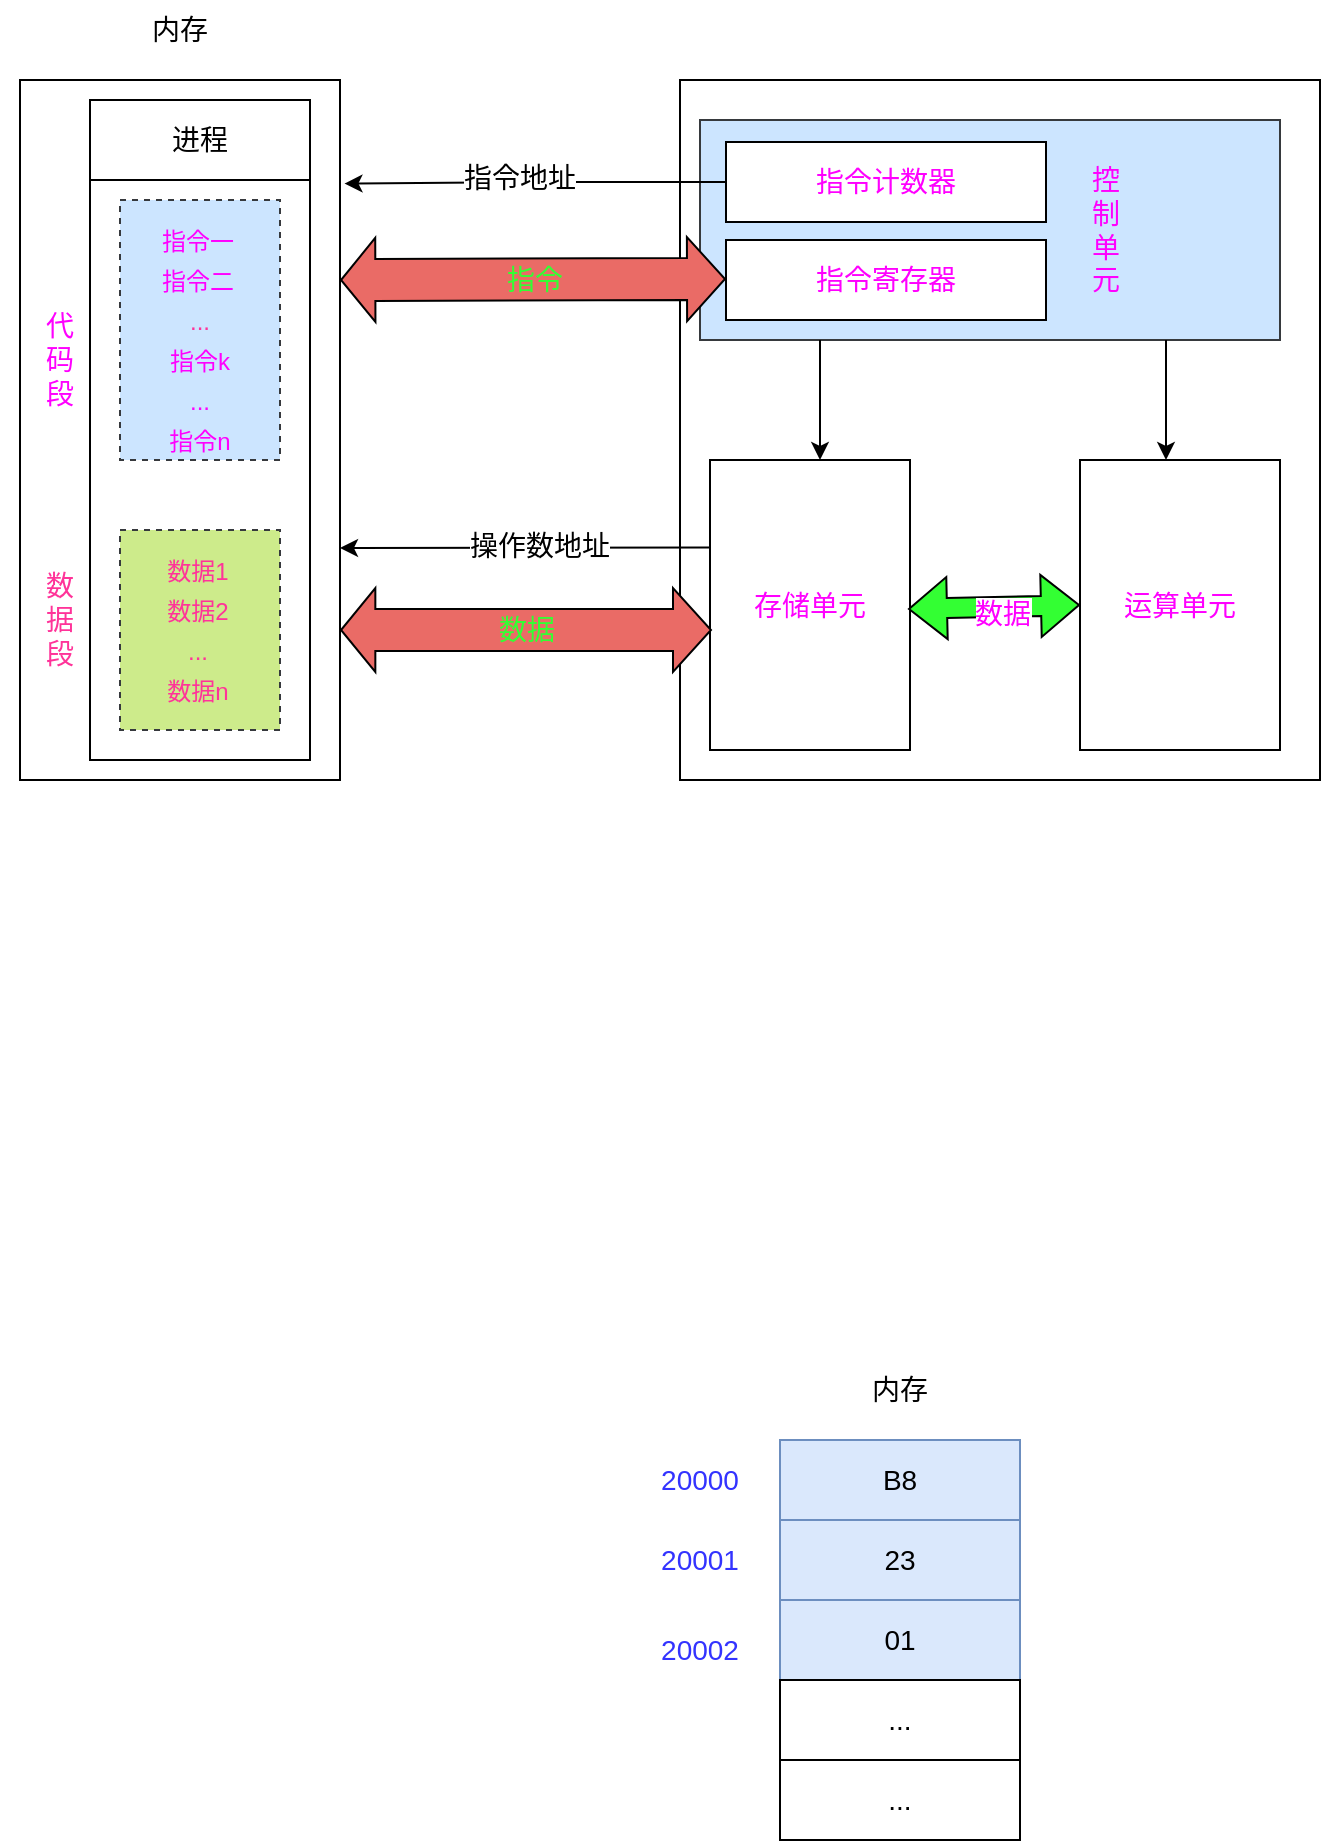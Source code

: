 <mxfile version="18.0.2" type="github">
  <diagram id="wK2k5UwERb_qMLPXQcVo" name="Page-1">
    <mxGraphModel dx="1833" dy="988" grid="1" gridSize="10" guides="1" tooltips="1" connect="1" arrows="1" fold="1" page="1" pageScale="1" pageWidth="1169" pageHeight="1654" math="0" shadow="0">
      <root>
        <mxCell id="0" />
        <mxCell id="1" parent="0" />
        <mxCell id="boY7fO-AjZwTI4k-ok0t-47" value="" style="rounded=0;whiteSpace=wrap;html=1;fontSize=14;fontColor=#FF3399;gradientColor=none;" vertex="1" parent="1">
          <mxGeometry x="190" y="130" width="160" height="350" as="geometry" />
        </mxCell>
        <mxCell id="boY7fO-AjZwTI4k-ok0t-27" value="" style="rounded=0;whiteSpace=wrap;html=1;fontSize=14;fontColor=#000000;gradientColor=none;" vertex="1" parent="1">
          <mxGeometry x="225" y="180" width="110" height="290" as="geometry" />
        </mxCell>
        <mxCell id="boY7fO-AjZwTI4k-ok0t-2" value="B8" style="rounded=0;whiteSpace=wrap;html=1;fontSize=14;fillColor=#dae8fc;strokeColor=#6c8ebf;gradientColor=none;" vertex="1" parent="1">
          <mxGeometry x="570" y="810" width="120" height="40" as="geometry" />
        </mxCell>
        <mxCell id="boY7fO-AjZwTI4k-ok0t-3" value="23" style="rounded=0;whiteSpace=wrap;html=1;fontSize=14;fillColor=#dae8fc;strokeColor=#6c8ebf;gradientColor=none;" vertex="1" parent="1">
          <mxGeometry x="570" y="850" width="120" height="40" as="geometry" />
        </mxCell>
        <mxCell id="boY7fO-AjZwTI4k-ok0t-4" value="01" style="rounded=0;whiteSpace=wrap;html=1;fontSize=14;fillColor=#dae8fc;strokeColor=#6c8ebf;gradientColor=none;" vertex="1" parent="1">
          <mxGeometry x="570" y="890" width="120" height="40" as="geometry" />
        </mxCell>
        <mxCell id="boY7fO-AjZwTI4k-ok0t-5" value="..." style="rounded=0;whiteSpace=wrap;html=1;fontSize=14;" vertex="1" parent="1">
          <mxGeometry x="570" y="930" width="120" height="40" as="geometry" />
        </mxCell>
        <mxCell id="boY7fO-AjZwTI4k-ok0t-6" value="..." style="rounded=0;whiteSpace=wrap;html=1;fontSize=14;" vertex="1" parent="1">
          <mxGeometry x="570" y="970" width="120" height="40" as="geometry" />
        </mxCell>
        <mxCell id="boY7fO-AjZwTI4k-ok0t-7" value="内存" style="text;html=1;strokeColor=none;fillColor=none;align=center;verticalAlign=middle;whiteSpace=wrap;rounded=0;fontSize=14;" vertex="1" parent="1">
          <mxGeometry x="600" y="770" width="60" height="30" as="geometry" />
        </mxCell>
        <mxCell id="boY7fO-AjZwTI4k-ok0t-8" value="20000" style="text;html=1;strokeColor=none;fillColor=none;align=center;verticalAlign=middle;whiteSpace=wrap;rounded=0;fontSize=14;fontColor=#3333FF;" vertex="1" parent="1">
          <mxGeometry x="500" y="815" width="60" height="30" as="geometry" />
        </mxCell>
        <mxCell id="boY7fO-AjZwTI4k-ok0t-11" value="20001" style="text;html=1;strokeColor=none;fillColor=none;align=center;verticalAlign=middle;whiteSpace=wrap;rounded=0;fontSize=14;fontColor=#3333FF;" vertex="1" parent="1">
          <mxGeometry x="500" y="855" width="60" height="30" as="geometry" />
        </mxCell>
        <mxCell id="boY7fO-AjZwTI4k-ok0t-12" value="20002" style="text;html=1;strokeColor=none;fillColor=none;align=center;verticalAlign=middle;whiteSpace=wrap;rounded=0;fontSize=14;fontColor=#3333FF;" vertex="1" parent="1">
          <mxGeometry x="500" y="900" width="60" height="30" as="geometry" />
        </mxCell>
        <mxCell id="boY7fO-AjZwTI4k-ok0t-17" value="内存" style="text;html=1;strokeColor=none;fillColor=none;align=center;verticalAlign=middle;whiteSpace=wrap;rounded=0;fontSize=14;" vertex="1" parent="1">
          <mxGeometry x="240" y="90" width="60" height="30" as="geometry" />
        </mxCell>
        <mxCell id="boY7fO-AjZwTI4k-ok0t-18" value="" style="rounded=0;whiteSpace=wrap;html=1;fontSize=14;fillColor=#cce5ff;strokeColor=#36393d;dashed=1;fontColor=#FF3399;" vertex="1" parent="1">
          <mxGeometry x="240" y="190" width="80" height="130" as="geometry" />
        </mxCell>
        <mxCell id="boY7fO-AjZwTI4k-ok0t-19" value="&lt;font style=&quot;font-size: 12px;&quot;&gt;指令一&lt;/font&gt;" style="text;html=1;strokeColor=none;fillColor=none;align=center;verticalAlign=middle;whiteSpace=wrap;rounded=0;dashed=1;fontSize=14;fontColor=#FF00FF;" vertex="1" parent="1">
          <mxGeometry x="249" y="200" width="60" height="20" as="geometry" />
        </mxCell>
        <mxCell id="boY7fO-AjZwTI4k-ok0t-26" value="进程" style="rounded=0;whiteSpace=wrap;html=1;fontSize=14;fontColor=#000000;gradientColor=none;" vertex="1" parent="1">
          <mxGeometry x="225" y="140" width="110" height="40" as="geometry" />
        </mxCell>
        <mxCell id="boY7fO-AjZwTI4k-ok0t-28" value="" style="rounded=0;whiteSpace=wrap;html=1;fontSize=14;fillColor=#cdeb8b;strokeColor=#36393d;dashed=1;" vertex="1" parent="1">
          <mxGeometry x="240" y="355" width="80" height="100" as="geometry" />
        </mxCell>
        <mxCell id="boY7fO-AjZwTI4k-ok0t-31" value="&lt;font style=&quot;font-size: 12px;&quot;&gt;指令二&lt;/font&gt;" style="text;html=1;strokeColor=none;fillColor=none;align=center;verticalAlign=middle;whiteSpace=wrap;rounded=0;dashed=1;fontSize=14;fontColor=#FF00FF;" vertex="1" parent="1">
          <mxGeometry x="249" y="220" width="60" height="20" as="geometry" />
        </mxCell>
        <mxCell id="boY7fO-AjZwTI4k-ok0t-32" value="&lt;span style=&quot;font-size: 12px;&quot;&gt;...&lt;/span&gt;" style="text;html=1;strokeColor=none;fillColor=none;align=center;verticalAlign=middle;whiteSpace=wrap;rounded=0;dashed=1;fontSize=14;fontColor=#FF3399;" vertex="1" parent="1">
          <mxGeometry x="250" y="240" width="60" height="20" as="geometry" />
        </mxCell>
        <mxCell id="boY7fO-AjZwTI4k-ok0t-33" value="&lt;span style=&quot;font-size: 12px;&quot;&gt;指令k&lt;/span&gt;" style="text;html=1;strokeColor=none;fillColor=none;align=center;verticalAlign=middle;whiteSpace=wrap;rounded=0;dashed=1;fontSize=14;fontColor=#FF00FF;" vertex="1" parent="1">
          <mxGeometry x="250" y="260" width="60" height="20" as="geometry" />
        </mxCell>
        <mxCell id="boY7fO-AjZwTI4k-ok0t-34" value="&lt;span style=&quot;font-size: 12px;&quot;&gt;...&lt;/span&gt;" style="text;html=1;strokeColor=none;fillColor=none;align=center;verticalAlign=middle;whiteSpace=wrap;rounded=0;dashed=1;fontSize=14;fontColor=#FF00FF;" vertex="1" parent="1">
          <mxGeometry x="250" y="280" width="60" height="20" as="geometry" />
        </mxCell>
        <mxCell id="boY7fO-AjZwTI4k-ok0t-35" value="&lt;span style=&quot;font-size: 12px;&quot;&gt;指令n&lt;/span&gt;" style="text;html=1;strokeColor=none;fillColor=none;align=center;verticalAlign=middle;whiteSpace=wrap;rounded=0;dashed=1;fontSize=14;fontColor=#FF00FF;" vertex="1" parent="1">
          <mxGeometry x="250" y="300" width="60" height="20" as="geometry" />
        </mxCell>
        <mxCell id="boY7fO-AjZwTI4k-ok0t-36" value="&lt;span style=&quot;font-size: 12px;&quot;&gt;数据1&lt;/span&gt;" style="text;html=1;strokeColor=none;fillColor=none;align=center;verticalAlign=middle;whiteSpace=wrap;rounded=0;dashed=1;fontSize=14;fontColor=#FF3399;" vertex="1" parent="1">
          <mxGeometry x="249" y="365" width="60" height="20" as="geometry" />
        </mxCell>
        <mxCell id="boY7fO-AjZwTI4k-ok0t-37" value="&lt;span style=&quot;font-size: 12px;&quot;&gt;数据2&lt;/span&gt;" style="text;html=1;strokeColor=none;fillColor=none;align=center;verticalAlign=middle;whiteSpace=wrap;rounded=0;dashed=1;fontSize=14;fontColor=#FF3399;" vertex="1" parent="1">
          <mxGeometry x="249" y="385" width="60" height="20" as="geometry" />
        </mxCell>
        <mxCell id="boY7fO-AjZwTI4k-ok0t-38" value="&lt;span style=&quot;font-size: 12px;&quot;&gt;...&lt;/span&gt;" style="text;html=1;strokeColor=none;fillColor=none;align=center;verticalAlign=middle;whiteSpace=wrap;rounded=0;dashed=1;fontSize=14;fontColor=#FF3399;" vertex="1" parent="1">
          <mxGeometry x="249" y="405" width="60" height="20" as="geometry" />
        </mxCell>
        <mxCell id="boY7fO-AjZwTI4k-ok0t-39" value="代&lt;br style=&quot;font-size: 14px;&quot;&gt;码&lt;br style=&quot;font-size: 14px;&quot;&gt;段" style="text;html=1;strokeColor=none;fillColor=none;align=center;verticalAlign=middle;whiteSpace=wrap;rounded=0;fontSize=14;fontColor=#FF00FF;" vertex="1" parent="1">
          <mxGeometry x="180" y="255" width="60" height="30" as="geometry" />
        </mxCell>
        <mxCell id="boY7fO-AjZwTI4k-ok0t-40" value="数&lt;br style=&quot;font-size: 14px;&quot;&gt;据&lt;br style=&quot;font-size: 14px;&quot;&gt;段" style="text;html=1;strokeColor=none;fillColor=none;align=center;verticalAlign=middle;whiteSpace=wrap;rounded=0;fontSize=14;fontColor=#FF3399;" vertex="1" parent="1">
          <mxGeometry x="180" y="385" width="60" height="30" as="geometry" />
        </mxCell>
        <mxCell id="boY7fO-AjZwTI4k-ok0t-42" value="" style="rounded=0;whiteSpace=wrap;html=1;fontSize=14;fontColor=#FF3399;gradientColor=none;" vertex="1" parent="1">
          <mxGeometry x="520" y="130" width="320" height="350" as="geometry" />
        </mxCell>
        <mxCell id="boY7fO-AjZwTI4k-ok0t-43" value="" style="rounded=0;whiteSpace=wrap;html=1;fontSize=14;fillColor=#cce5ff;strokeColor=#36393d;" vertex="1" parent="1">
          <mxGeometry x="530" y="150" width="290" height="110" as="geometry" />
        </mxCell>
        <mxCell id="boY7fO-AjZwTI4k-ok0t-55" style="edgeStyle=orthogonalEdgeStyle;rounded=0;orthogonalLoop=1;jettySize=auto;html=1;entryX=1.014;entryY=0.148;entryDx=0;entryDy=0;entryPerimeter=0;fontSize=14;fontColor=#FF00FF;fillColor=#33FF33;" edge="1" parent="1" source="boY7fO-AjZwTI4k-ok0t-44" target="boY7fO-AjZwTI4k-ok0t-47">
          <mxGeometry relative="1" as="geometry" />
        </mxCell>
        <mxCell id="boY7fO-AjZwTI4k-ok0t-44" value="指令计数器" style="rounded=0;whiteSpace=wrap;html=1;fontSize=14;fontColor=#FF00FF;gradientColor=none;" vertex="1" parent="1">
          <mxGeometry x="543" y="161" width="160" height="40" as="geometry" />
        </mxCell>
        <mxCell id="boY7fO-AjZwTI4k-ok0t-45" value="指令寄存器" style="rounded=0;whiteSpace=wrap;html=1;fontSize=14;fontColor=#FF00FF;gradientColor=none;" vertex="1" parent="1">
          <mxGeometry x="543" y="210" width="160" height="40" as="geometry" />
        </mxCell>
        <mxCell id="boY7fO-AjZwTI4k-ok0t-49" value="指令地址" style="text;html=1;strokeColor=none;fillColor=none;align=center;verticalAlign=middle;whiteSpace=wrap;rounded=0;fontSize=14;labelBackgroundColor=default;" vertex="1" parent="1">
          <mxGeometry x="410" y="164" width="60" height="30" as="geometry" />
        </mxCell>
        <mxCell id="boY7fO-AjZwTI4k-ok0t-51" value="&lt;span style=&quot;font-size: 12px;&quot;&gt;数据n&lt;/span&gt;" style="text;html=1;strokeColor=none;fillColor=none;align=center;verticalAlign=middle;whiteSpace=wrap;rounded=0;dashed=1;fontSize=14;fontColor=#FF3399;" vertex="1" parent="1">
          <mxGeometry x="249" y="425" width="60" height="20" as="geometry" />
        </mxCell>
        <mxCell id="boY7fO-AjZwTI4k-ok0t-52" value="存储单元" style="rounded=0;whiteSpace=wrap;html=1;fontSize=14;fontColor=#FF00FF;gradientColor=none;" vertex="1" parent="1">
          <mxGeometry x="535" y="320" width="100" height="145" as="geometry" />
        </mxCell>
        <mxCell id="boY7fO-AjZwTI4k-ok0t-53" value="控&lt;br&gt;制&lt;br&gt;单&lt;br&gt;元" style="text;html=1;strokeColor=none;fillColor=none;align=center;verticalAlign=middle;whiteSpace=wrap;rounded=0;labelBackgroundColor=none;comic=1;fontSize=14;fontColor=#FF00FF;" vertex="1" parent="1">
          <mxGeometry x="703" y="190" width="60" height="30" as="geometry" />
        </mxCell>
        <mxCell id="boY7fO-AjZwTI4k-ok0t-60" value="" style="shape=flexArrow;endArrow=classic;startArrow=classic;html=1;rounded=0;fontSize=14;fontColor=#FF00FF;fillColor=#EA6B66;width=21;startSize=5.39;" edge="1" parent="1">
          <mxGeometry width="100" height="100" relative="1" as="geometry">
            <mxPoint x="350" y="405" as="sourcePoint" />
            <mxPoint x="536" y="405" as="targetPoint" />
          </mxGeometry>
        </mxCell>
        <mxCell id="boY7fO-AjZwTI4k-ok0t-61" value="数据" style="edgeLabel;html=1;align=center;verticalAlign=middle;resizable=0;points=[];fontSize=14;fontColor=#33FF33;labelBackgroundColor=none;" vertex="1" connectable="0" parent="boY7fO-AjZwTI4k-ok0t-60">
          <mxGeometry x="0.076" y="-3" relative="1" as="geometry">
            <mxPoint x="-7" y="-3" as="offset" />
          </mxGeometry>
        </mxCell>
        <mxCell id="boY7fO-AjZwTI4k-ok0t-62" value="" style="endArrow=classic;html=1;rounded=0;fontSize=14;fontColor=#FF00FF;fillColor=#33FF33;exitX=0.002;exitY=0.302;exitDx=0;exitDy=0;exitPerimeter=0;" edge="1" parent="1" source="boY7fO-AjZwTI4k-ok0t-52">
          <mxGeometry width="50" height="50" relative="1" as="geometry">
            <mxPoint x="490" y="364" as="sourcePoint" />
            <mxPoint x="350" y="364" as="targetPoint" />
          </mxGeometry>
        </mxCell>
        <mxCell id="boY7fO-AjZwTI4k-ok0t-63" value="操作数地址" style="text;html=1;strokeColor=none;fillColor=none;align=center;verticalAlign=middle;whiteSpace=wrap;rounded=0;fontSize=14;labelBackgroundColor=default;" vertex="1" parent="1">
          <mxGeometry x="410" y="348" width="80" height="30" as="geometry" />
        </mxCell>
        <mxCell id="boY7fO-AjZwTI4k-ok0t-64" value="运算单元" style="rounded=0;whiteSpace=wrap;html=1;fontSize=14;fontColor=#FF00FF;gradientColor=none;" vertex="1" parent="1">
          <mxGeometry x="720" y="320" width="100" height="145" as="geometry" />
        </mxCell>
        <mxCell id="boY7fO-AjZwTI4k-ok0t-67" value="" style="shape=flexArrow;endArrow=classic;startArrow=classic;html=1;rounded=0;fontSize=14;fontColor=#FF00FF;fillColor=#33FF33;entryX=0;entryY=0.5;entryDx=0;entryDy=0;" edge="1" parent="1" target="boY7fO-AjZwTI4k-ok0t-64">
          <mxGeometry width="100" height="100" relative="1" as="geometry">
            <mxPoint x="634" y="394.5" as="sourcePoint" />
            <mxPoint x="820" y="394.5" as="targetPoint" />
          </mxGeometry>
        </mxCell>
        <mxCell id="boY7fO-AjZwTI4k-ok0t-68" value="数据" style="edgeLabel;html=1;align=center;verticalAlign=middle;resizable=0;points=[];fontSize=14;fontColor=#FF00FF;" vertex="1" connectable="0" parent="boY7fO-AjZwTI4k-ok0t-67">
          <mxGeometry x="0.076" y="-3" relative="1" as="geometry">
            <mxPoint as="offset" />
          </mxGeometry>
        </mxCell>
        <mxCell id="boY7fO-AjZwTI4k-ok0t-69" value="" style="endArrow=classic;html=1;rounded=0;fontSize=14;fontColor=#FF00FF;fillColor=#33FF33;" edge="1" parent="1">
          <mxGeometry width="50" height="50" relative="1" as="geometry">
            <mxPoint x="590" y="260" as="sourcePoint" />
            <mxPoint x="590" y="320" as="targetPoint" />
          </mxGeometry>
        </mxCell>
        <mxCell id="boY7fO-AjZwTI4k-ok0t-70" value="" style="endArrow=classic;html=1;rounded=0;fontSize=14;fontColor=#FF00FF;fillColor=#33FF33;" edge="1" parent="1">
          <mxGeometry width="50" height="50" relative="1" as="geometry">
            <mxPoint x="763" y="260" as="sourcePoint" />
            <mxPoint x="763" y="320" as="targetPoint" />
          </mxGeometry>
        </mxCell>
        <mxCell id="boY7fO-AjZwTI4k-ok0t-71" value="" style="shape=flexArrow;endArrow=classic;startArrow=classic;html=1;rounded=0;fontSize=14;fontColor=#FF00FF;fillColor=#EA6B66;width=21;startSize=5.39;" edge="1" parent="1">
          <mxGeometry width="100" height="100" relative="1" as="geometry">
            <mxPoint x="350" y="230" as="sourcePoint" />
            <mxPoint x="543" y="229.5" as="targetPoint" />
          </mxGeometry>
        </mxCell>
        <mxCell id="boY7fO-AjZwTI4k-ok0t-72" value="指令" style="edgeLabel;html=1;align=center;verticalAlign=middle;resizable=0;points=[];fontSize=14;fontColor=#33FF33;labelBackgroundColor=none;" vertex="1" connectable="0" parent="boY7fO-AjZwTI4k-ok0t-71">
          <mxGeometry x="0.076" y="-3" relative="1" as="geometry">
            <mxPoint x="-7" y="-3" as="offset" />
          </mxGeometry>
        </mxCell>
      </root>
    </mxGraphModel>
  </diagram>
</mxfile>
